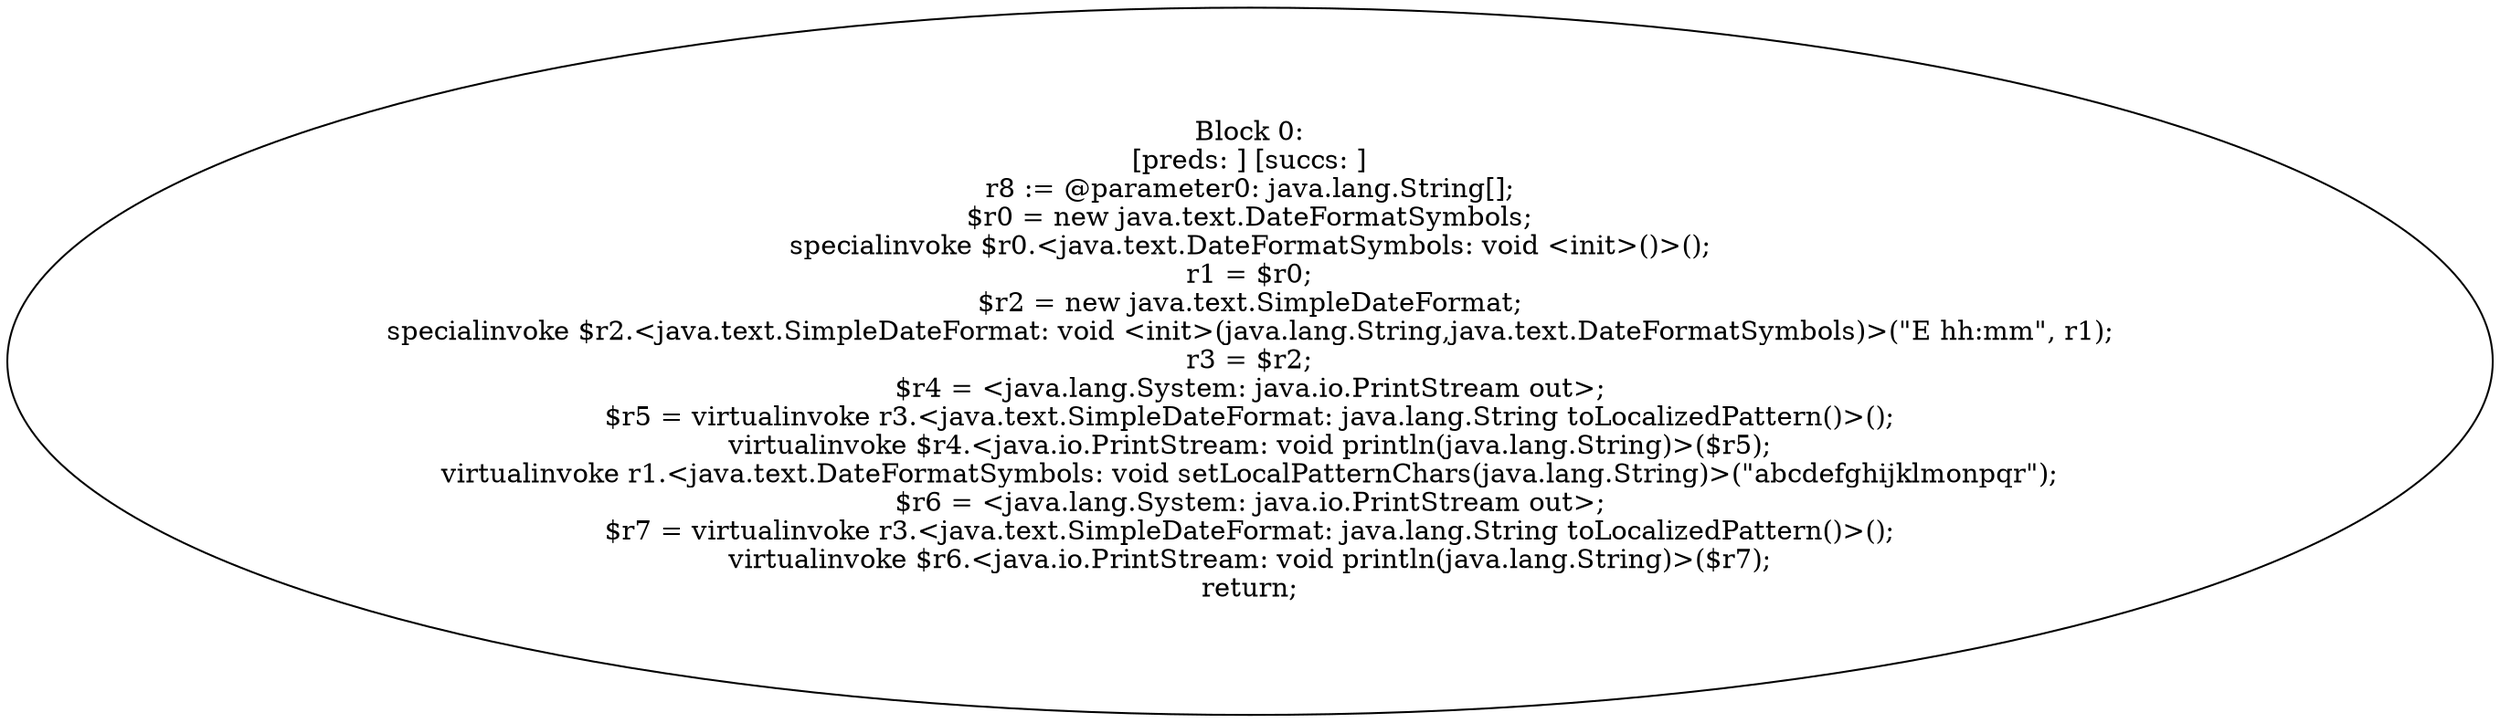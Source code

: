 digraph "unitGraph" {
    "Block 0:
[preds: ] [succs: ]
r8 := @parameter0: java.lang.String[];
$r0 = new java.text.DateFormatSymbols;
specialinvoke $r0.<java.text.DateFormatSymbols: void <init>()>();
r1 = $r0;
$r2 = new java.text.SimpleDateFormat;
specialinvoke $r2.<java.text.SimpleDateFormat: void <init>(java.lang.String,java.text.DateFormatSymbols)>(\"E hh:mm\", r1);
r3 = $r2;
$r4 = <java.lang.System: java.io.PrintStream out>;
$r5 = virtualinvoke r3.<java.text.SimpleDateFormat: java.lang.String toLocalizedPattern()>();
virtualinvoke $r4.<java.io.PrintStream: void println(java.lang.String)>($r5);
virtualinvoke r1.<java.text.DateFormatSymbols: void setLocalPatternChars(java.lang.String)>(\"abcdefghijklmonpqr\");
$r6 = <java.lang.System: java.io.PrintStream out>;
$r7 = virtualinvoke r3.<java.text.SimpleDateFormat: java.lang.String toLocalizedPattern()>();
virtualinvoke $r6.<java.io.PrintStream: void println(java.lang.String)>($r7);
return;
"
}
